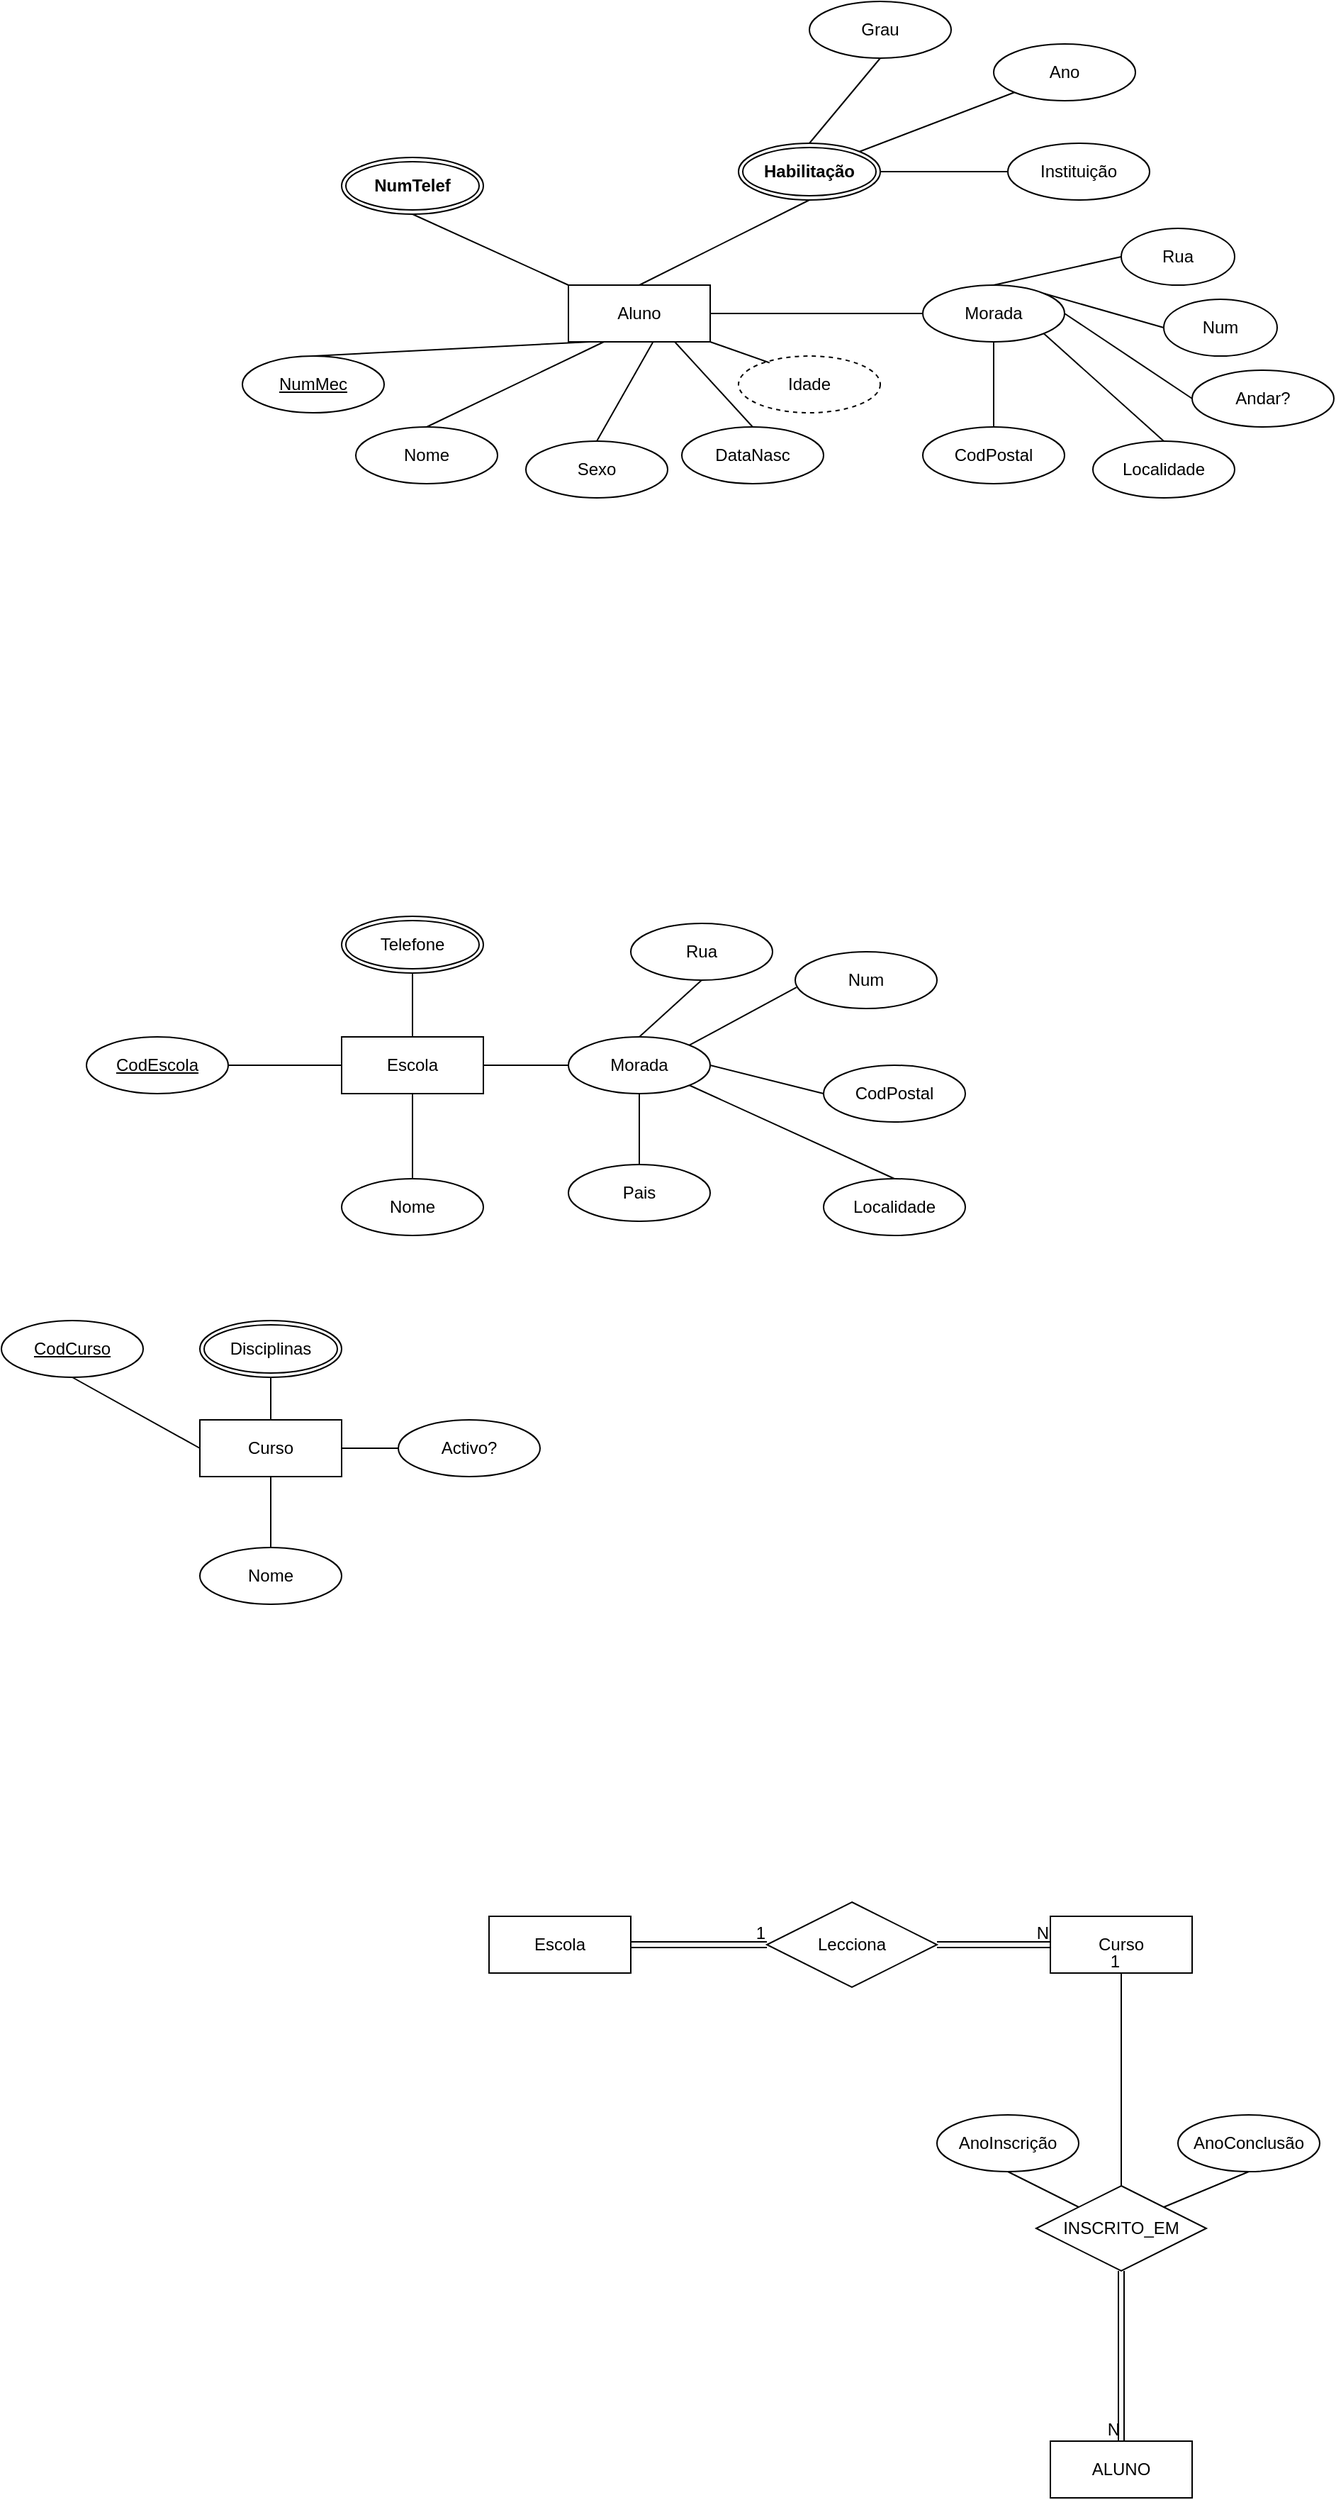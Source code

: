 <mxfile version="24.7.14">
  <diagram name="Página-1" id="2f2UPzV9zlhATGjmx9mv">
    <mxGraphModel dx="2261" dy="1897" grid="1" gridSize="10" guides="1" tooltips="1" connect="1" arrows="1" fold="1" page="1" pageScale="1" pageWidth="827" pageHeight="1169" math="0" shadow="0">
      <root>
        <mxCell id="0" />
        <mxCell id="1" parent="0" />
        <mxCell id="5HO97Udu_oxN3hNyHG41-3" value="Aluno" style="whiteSpace=wrap;html=1;align=center;" parent="1" vertex="1">
          <mxGeometry x="270" y="120" width="100" height="40" as="geometry" />
        </mxCell>
        <mxCell id="5HO97Udu_oxN3hNyHG41-4" value="&lt;u&gt;NumMec&lt;/u&gt;" style="ellipse;whiteSpace=wrap;html=1;align=center;" parent="1" vertex="1">
          <mxGeometry x="40" y="170" width="100" height="40" as="geometry" />
        </mxCell>
        <mxCell id="5HO97Udu_oxN3hNyHG41-5" value="Nome" style="ellipse;whiteSpace=wrap;html=1;align=center;" parent="1" vertex="1">
          <mxGeometry x="120" y="220" width="100" height="40" as="geometry" />
        </mxCell>
        <mxCell id="5HO97Udu_oxN3hNyHG41-6" value="Sexo" style="ellipse;whiteSpace=wrap;html=1;align=center;" parent="1" vertex="1">
          <mxGeometry x="240" y="230" width="100" height="40" as="geometry" />
        </mxCell>
        <mxCell id="5HO97Udu_oxN3hNyHG41-7" value="DataNasc" style="ellipse;whiteSpace=wrap;html=1;align=center;" parent="1" vertex="1">
          <mxGeometry x="350" y="220" width="100" height="40" as="geometry" />
        </mxCell>
        <mxCell id="5HO97Udu_oxN3hNyHG41-10" value="" style="endArrow=none;html=1;rounded=0;fontFamily=Helvetica;fontSize=12;fontColor=default;exitX=0.5;exitY=0;exitDx=0;exitDy=0;" parent="1" source="5HO97Udu_oxN3hNyHG41-4" edge="1">
          <mxGeometry relative="1" as="geometry">
            <mxPoint x="140" y="250" as="sourcePoint" />
            <mxPoint x="285" y="160" as="targetPoint" />
          </mxGeometry>
        </mxCell>
        <mxCell id="5HO97Udu_oxN3hNyHG41-13" value="" style="endArrow=none;html=1;rounded=0;fontFamily=Helvetica;fontSize=12;fontColor=default;exitX=0.5;exitY=0;exitDx=0;exitDy=0;entryX=0.25;entryY=1;entryDx=0;entryDy=0;" parent="1" source="5HO97Udu_oxN3hNyHG41-5" target="5HO97Udu_oxN3hNyHG41-3" edge="1">
          <mxGeometry relative="1" as="geometry">
            <mxPoint x="200" y="259" as="sourcePoint" />
            <mxPoint x="345" y="160" as="targetPoint" />
          </mxGeometry>
        </mxCell>
        <mxCell id="5HO97Udu_oxN3hNyHG41-14" value="" style="endArrow=none;html=1;rounded=0;fontFamily=Helvetica;fontSize=12;fontColor=default;exitX=0.5;exitY=0;exitDx=0;exitDy=0;entryX=0.596;entryY=1.007;entryDx=0;entryDy=0;entryPerimeter=0;" parent="1" source="5HO97Udu_oxN3hNyHG41-6" target="5HO97Udu_oxN3hNyHG41-3" edge="1">
          <mxGeometry relative="1" as="geometry">
            <mxPoint x="310" y="249" as="sourcePoint" />
            <mxPoint x="329" y="160" as="targetPoint" />
          </mxGeometry>
        </mxCell>
        <mxCell id="5HO97Udu_oxN3hNyHG41-15" value="" style="endArrow=none;html=1;rounded=0;fontFamily=Helvetica;fontSize=12;fontColor=default;exitX=0.5;exitY=0;exitDx=0;exitDy=0;entryX=0.75;entryY=1;entryDx=0;entryDy=0;" parent="1" source="5HO97Udu_oxN3hNyHG41-7" target="5HO97Udu_oxN3hNyHG41-3" edge="1">
          <mxGeometry relative="1" as="geometry">
            <mxPoint x="440" y="259" as="sourcePoint" />
            <mxPoint x="585" y="160" as="targetPoint" />
          </mxGeometry>
        </mxCell>
        <mxCell id="5HO97Udu_oxN3hNyHG41-18" value="" style="endArrow=none;html=1;rounded=0;fontFamily=Helvetica;fontSize=12;fontColor=default;exitX=0.5;exitY=1;exitDx=0;exitDy=0;entryX=0;entryY=0;entryDx=0;entryDy=0;" parent="1" source="5HO97Udu_oxN3hNyHG41-22" target="5HO97Udu_oxN3hNyHG41-3" edge="1">
          <mxGeometry relative="1" as="geometry">
            <mxPoint x="140" y="70" as="sourcePoint" />
            <mxPoint x="305" y="100" as="targetPoint" />
            <Array as="points" />
          </mxGeometry>
        </mxCell>
        <mxCell id="5HO97Udu_oxN3hNyHG41-19" value="" style="endArrow=none;html=1;rounded=0;fontFamily=Helvetica;fontSize=12;fontColor=default;exitX=0.5;exitY=0;exitDx=0;exitDy=0;entryX=0.5;entryY=1;entryDx=0;entryDy=0;" parent="1" source="5HO97Udu_oxN3hNyHG41-3" target="5HO97Udu_oxN3hNyHG41-24" edge="1">
          <mxGeometry relative="1" as="geometry">
            <mxPoint x="319" y="100" as="sourcePoint" />
            <mxPoint x="464" y="50" as="targetPoint" />
          </mxGeometry>
        </mxCell>
        <mxCell id="5HO97Udu_oxN3hNyHG41-22" value="&lt;b&gt;NumTelef&lt;/b&gt;" style="ellipse;shape=doubleEllipse;margin=3;whiteSpace=wrap;html=1;align=center;strokeColor=default;verticalAlign=middle;fontFamily=Helvetica;fontSize=12;fontColor=default;fillColor=default;" parent="1" vertex="1">
          <mxGeometry x="110" y="30" width="100" height="40" as="geometry" />
        </mxCell>
        <mxCell id="5HO97Udu_oxN3hNyHG41-24" value="&lt;b&gt;Habilitação&lt;/b&gt;" style="ellipse;shape=doubleEllipse;margin=3;whiteSpace=wrap;html=1;align=center;strokeColor=default;verticalAlign=middle;fontFamily=Helvetica;fontSize=12;fontColor=default;fillColor=default;" parent="1" vertex="1">
          <mxGeometry x="390" y="20" width="100" height="40" as="geometry" />
        </mxCell>
        <mxCell id="5HO97Udu_oxN3hNyHG41-25" value="Grau" style="ellipse;whiteSpace=wrap;html=1;align=center;strokeColor=default;verticalAlign=middle;fontFamily=Helvetica;fontSize=12;fontColor=default;fillColor=default;" parent="1" vertex="1">
          <mxGeometry x="440" y="-80" width="100" height="40" as="geometry" />
        </mxCell>
        <mxCell id="5HO97Udu_oxN3hNyHG41-26" value="" style="endArrow=none;html=1;rounded=0;fontFamily=Helvetica;fontSize=12;fontColor=default;exitX=0.5;exitY=0;exitDx=0;exitDy=0;entryX=0.5;entryY=1;entryDx=0;entryDy=0;" parent="1" source="5HO97Udu_oxN3hNyHG41-24" target="5HO97Udu_oxN3hNyHG41-25" edge="1">
          <mxGeometry relative="1" as="geometry">
            <mxPoint x="470" y="10" as="sourcePoint" />
            <mxPoint x="590" y="-50" as="targetPoint" />
          </mxGeometry>
        </mxCell>
        <mxCell id="5HO97Udu_oxN3hNyHG41-27" value="Ano" style="ellipse;whiteSpace=wrap;html=1;align=center;strokeColor=default;verticalAlign=middle;fontFamily=Helvetica;fontSize=12;fontColor=default;fillColor=default;" parent="1" vertex="1">
          <mxGeometry x="570" y="-50" width="100" height="40" as="geometry" />
        </mxCell>
        <mxCell id="5HO97Udu_oxN3hNyHG41-28" value="Instituição" style="ellipse;whiteSpace=wrap;html=1;align=center;strokeColor=default;verticalAlign=middle;fontFamily=Helvetica;fontSize=12;fontColor=default;fillColor=default;" parent="1" vertex="1">
          <mxGeometry x="580" y="20" width="100" height="40" as="geometry" />
        </mxCell>
        <mxCell id="5HO97Udu_oxN3hNyHG41-29" value="" style="endArrow=none;html=1;rounded=0;fontFamily=Helvetica;fontSize=12;fontColor=default;exitX=1;exitY=0;exitDx=0;exitDy=0;entryX=0;entryY=1;entryDx=0;entryDy=0;" parent="1" source="5HO97Udu_oxN3hNyHG41-24" target="5HO97Udu_oxN3hNyHG41-27" edge="1">
          <mxGeometry relative="1" as="geometry">
            <mxPoint x="460" y="80" as="sourcePoint" />
            <mxPoint x="580" y="20" as="targetPoint" />
          </mxGeometry>
        </mxCell>
        <mxCell id="5HO97Udu_oxN3hNyHG41-30" value="Rua" style="ellipse;whiteSpace=wrap;html=1;align=center;strokeColor=default;verticalAlign=middle;fontFamily=Helvetica;fontSize=12;fontColor=default;fillColor=default;" parent="1" vertex="1">
          <mxGeometry x="660" y="80" width="80" height="40" as="geometry" />
        </mxCell>
        <mxCell id="5HO97Udu_oxN3hNyHG41-31" value="Num" style="ellipse;whiteSpace=wrap;html=1;align=center;strokeColor=default;verticalAlign=middle;fontFamily=Helvetica;fontSize=12;fontColor=default;fillColor=default;" parent="1" vertex="1">
          <mxGeometry x="690" y="130" width="80" height="40" as="geometry" />
        </mxCell>
        <mxCell id="5HO97Udu_oxN3hNyHG41-32" value="Andar?" style="ellipse;whiteSpace=wrap;html=1;align=center;strokeColor=default;verticalAlign=middle;fontFamily=Helvetica;fontSize=12;fontColor=default;fillColor=default;" parent="1" vertex="1">
          <mxGeometry x="710" y="180" width="100" height="40" as="geometry" />
        </mxCell>
        <mxCell id="5HO97Udu_oxN3hNyHG41-33" value="Morada" style="ellipse;whiteSpace=wrap;html=1;align=center;strokeColor=default;verticalAlign=middle;fontFamily=Helvetica;fontSize=12;fontColor=default;fillColor=default;" parent="1" vertex="1">
          <mxGeometry x="520" y="120" width="100" height="40" as="geometry" />
        </mxCell>
        <mxCell id="5HO97Udu_oxN3hNyHG41-34" value="Idade" style="ellipse;whiteSpace=wrap;html=1;align=center;dashed=1;strokeColor=default;verticalAlign=middle;fontFamily=Helvetica;fontSize=12;fontColor=default;fillColor=default;" parent="1" vertex="1">
          <mxGeometry x="390" y="170" width="100" height="40" as="geometry" />
        </mxCell>
        <mxCell id="5HO97Udu_oxN3hNyHG41-35" value="CodPostal" style="ellipse;whiteSpace=wrap;html=1;align=center;strokeColor=default;verticalAlign=middle;fontFamily=Helvetica;fontSize=12;fontColor=default;fillColor=default;" parent="1" vertex="1">
          <mxGeometry x="520" y="220" width="100" height="40" as="geometry" />
        </mxCell>
        <mxCell id="5HO97Udu_oxN3hNyHG41-36" value="" style="endArrow=none;html=1;rounded=0;fontFamily=Helvetica;fontSize=12;fontColor=default;exitX=1;exitY=0.5;exitDx=0;exitDy=0;entryX=0;entryY=0.5;entryDx=0;entryDy=0;" parent="1" source="5HO97Udu_oxN3hNyHG41-24" target="5HO97Udu_oxN3hNyHG41-28" edge="1">
          <mxGeometry relative="1" as="geometry">
            <mxPoint x="450" y="90" as="sourcePoint" />
            <mxPoint x="570" y="30" as="targetPoint" />
          </mxGeometry>
        </mxCell>
        <mxCell id="5HO97Udu_oxN3hNyHG41-37" value="" style="endArrow=none;html=1;rounded=0;fontFamily=Helvetica;fontSize=12;fontColor=default;exitX=1;exitY=0.5;exitDx=0;exitDy=0;entryX=0;entryY=0.5;entryDx=0;entryDy=0;" parent="1" source="5HO97Udu_oxN3hNyHG41-3" target="5HO97Udu_oxN3hNyHG41-33" edge="1">
          <mxGeometry relative="1" as="geometry">
            <mxPoint x="380" y="160" as="sourcePoint" />
            <mxPoint x="500" y="100" as="targetPoint" />
          </mxGeometry>
        </mxCell>
        <mxCell id="5HO97Udu_oxN3hNyHG41-38" value="Localidade" style="ellipse;whiteSpace=wrap;html=1;align=center;strokeColor=default;verticalAlign=middle;fontFamily=Helvetica;fontSize=12;fontColor=default;fillColor=default;" parent="1" vertex="1">
          <mxGeometry x="640" y="230" width="100" height="40" as="geometry" />
        </mxCell>
        <mxCell id="5HO97Udu_oxN3hNyHG41-39" value="" style="endArrow=none;html=1;rounded=0;fontFamily=Helvetica;fontSize=12;fontColor=default;exitX=1;exitY=1;exitDx=0;exitDy=0;entryX=0.219;entryY=0.118;entryDx=0;entryDy=0;entryPerimeter=0;" parent="1" source="5HO97Udu_oxN3hNyHG41-3" target="5HO97Udu_oxN3hNyHG41-34" edge="1">
          <mxGeometry relative="1" as="geometry">
            <mxPoint x="370" y="170" as="sourcePoint" />
            <mxPoint x="490" y="110" as="targetPoint" />
          </mxGeometry>
        </mxCell>
        <mxCell id="5HO97Udu_oxN3hNyHG41-40" value="" style="endArrow=none;html=1;rounded=0;fontFamily=Helvetica;fontSize=12;fontColor=default;exitX=0.5;exitY=0;exitDx=0;exitDy=0;entryX=0.5;entryY=1;entryDx=0;entryDy=0;" parent="1" source="5HO97Udu_oxN3hNyHG41-35" target="5HO97Udu_oxN3hNyHG41-33" edge="1">
          <mxGeometry relative="1" as="geometry">
            <mxPoint x="470" y="230" as="sourcePoint" />
            <mxPoint x="590" y="170" as="targetPoint" />
          </mxGeometry>
        </mxCell>
        <mxCell id="5HO97Udu_oxN3hNyHG41-41" value="" style="endArrow=none;html=1;rounded=0;fontFamily=Helvetica;fontSize=12;fontColor=default;exitX=0.5;exitY=0;exitDx=0;exitDy=0;entryX=1;entryY=1;entryDx=0;entryDy=0;" parent="1" source="5HO97Udu_oxN3hNyHG41-38" target="5HO97Udu_oxN3hNyHG41-33" edge="1">
          <mxGeometry relative="1" as="geometry">
            <mxPoint x="540" y="200" as="sourcePoint" />
            <mxPoint x="660" y="140" as="targetPoint" />
          </mxGeometry>
        </mxCell>
        <mxCell id="5HO97Udu_oxN3hNyHG41-42" value="" style="endArrow=none;html=1;rounded=0;fontFamily=Helvetica;fontSize=12;fontColor=default;exitX=1;exitY=0.5;exitDx=0;exitDy=0;entryX=0;entryY=0.5;entryDx=0;entryDy=0;" parent="1" source="5HO97Udu_oxN3hNyHG41-33" target="5HO97Udu_oxN3hNyHG41-32" edge="1">
          <mxGeometry relative="1" as="geometry">
            <mxPoint x="560" y="200" as="sourcePoint" />
            <mxPoint x="680" y="140" as="targetPoint" />
          </mxGeometry>
        </mxCell>
        <mxCell id="5HO97Udu_oxN3hNyHG41-43" value="" style="endArrow=none;html=1;rounded=0;fontFamily=Helvetica;fontSize=12;fontColor=default;exitX=0.5;exitY=0;exitDx=0;exitDy=0;entryX=0;entryY=0.5;entryDx=0;entryDy=0;" parent="1" source="5HO97Udu_oxN3hNyHG41-33" target="5HO97Udu_oxN3hNyHG41-30" edge="1">
          <mxGeometry relative="1" as="geometry">
            <mxPoint x="540" y="130" as="sourcePoint" />
            <mxPoint x="660" y="70" as="targetPoint" />
          </mxGeometry>
        </mxCell>
        <mxCell id="5HO97Udu_oxN3hNyHG41-44" value="" style="endArrow=none;html=1;rounded=0;fontFamily=Helvetica;fontSize=12;fontColor=default;exitX=1;exitY=0;exitDx=0;exitDy=0;entryX=0;entryY=0.5;entryDx=0;entryDy=0;" parent="1" source="5HO97Udu_oxN3hNyHG41-33" target="5HO97Udu_oxN3hNyHG41-31" edge="1">
          <mxGeometry relative="1" as="geometry">
            <mxPoint x="420" y="220" as="sourcePoint" />
            <mxPoint x="540" y="160" as="targetPoint" />
          </mxGeometry>
        </mxCell>
        <mxCell id="5HO97Udu_oxN3hNyHG41-45" value="Escola" style="whiteSpace=wrap;html=1;align=center;strokeColor=default;verticalAlign=middle;fontFamily=Helvetica;fontSize=12;fontColor=default;fillColor=default;" parent="1" vertex="1">
          <mxGeometry x="110" y="650" width="100" height="40" as="geometry" />
        </mxCell>
        <mxCell id="5HO97Udu_oxN3hNyHG41-46" value="&lt;u style=&quot;&quot;&gt;CodEscola&lt;/u&gt;" style="ellipse;whiteSpace=wrap;html=1;align=center;strokeColor=default;verticalAlign=middle;fontFamily=Helvetica;fontSize=12;fontColor=default;fillColor=default;" parent="1" vertex="1">
          <mxGeometry x="-70" y="650" width="100" height="40" as="geometry" />
        </mxCell>
        <mxCell id="5HO97Udu_oxN3hNyHG41-47" value="Nome" style="ellipse;whiteSpace=wrap;html=1;align=center;strokeColor=default;verticalAlign=middle;fontFamily=Helvetica;fontSize=12;fontColor=default;fillColor=default;" parent="1" vertex="1">
          <mxGeometry x="110" y="750" width="100" height="40" as="geometry" />
        </mxCell>
        <mxCell id="5HO97Udu_oxN3hNyHG41-48" value="Morada" style="ellipse;whiteSpace=wrap;html=1;align=center;strokeColor=default;verticalAlign=middle;fontFamily=Helvetica;fontSize=12;fontColor=default;fillColor=default;" parent="1" vertex="1">
          <mxGeometry x="270" y="650" width="100" height="40" as="geometry" />
        </mxCell>
        <mxCell id="5HO97Udu_oxN3hNyHG41-50" value="Telefone" style="ellipse;shape=doubleEllipse;margin=3;whiteSpace=wrap;html=1;align=center;strokeColor=default;verticalAlign=middle;fontFamily=Helvetica;fontSize=12;fontColor=default;fillColor=default;" parent="1" vertex="1">
          <mxGeometry x="110" y="565" width="100" height="40" as="geometry" />
        </mxCell>
        <mxCell id="5HO97Udu_oxN3hNyHG41-51" value="Num" style="ellipse;whiteSpace=wrap;html=1;align=center;strokeColor=default;verticalAlign=middle;fontFamily=Helvetica;fontSize=12;fontColor=default;fillColor=default;" parent="1" vertex="1">
          <mxGeometry x="430" y="590" width="100" height="40" as="geometry" />
        </mxCell>
        <mxCell id="5HO97Udu_oxN3hNyHG41-52" value="CodPostal" style="ellipse;whiteSpace=wrap;html=1;align=center;strokeColor=default;verticalAlign=middle;fontFamily=Helvetica;fontSize=12;fontColor=default;fillColor=default;" parent="1" vertex="1">
          <mxGeometry x="450" y="670" width="100" height="40" as="geometry" />
        </mxCell>
        <mxCell id="5HO97Udu_oxN3hNyHG41-53" value="Localidade" style="ellipse;whiteSpace=wrap;html=1;align=center;strokeColor=default;verticalAlign=middle;fontFamily=Helvetica;fontSize=12;fontColor=default;fillColor=default;" parent="1" vertex="1">
          <mxGeometry x="450" y="750" width="100" height="40" as="geometry" />
        </mxCell>
        <mxCell id="5HO97Udu_oxN3hNyHG41-54" value="Rua" style="ellipse;whiteSpace=wrap;html=1;align=center;strokeColor=default;verticalAlign=middle;fontFamily=Helvetica;fontSize=12;fontColor=default;fillColor=default;" parent="1" vertex="1">
          <mxGeometry x="314" y="570" width="100" height="40" as="geometry" />
        </mxCell>
        <mxCell id="5HO97Udu_oxN3hNyHG41-55" value="Pais" style="ellipse;whiteSpace=wrap;html=1;align=center;strokeColor=default;verticalAlign=middle;fontFamily=Helvetica;fontSize=12;fontColor=default;fillColor=default;" parent="1" vertex="1">
          <mxGeometry x="270" y="740" width="100" height="40" as="geometry" />
        </mxCell>
        <mxCell id="5HO97Udu_oxN3hNyHG41-56" value="" style="endArrow=none;html=1;rounded=0;fontFamily=Helvetica;fontSize=12;fontColor=default;exitX=0.5;exitY=1;exitDx=0;exitDy=0;entryX=0.5;entryY=0;entryDx=0;entryDy=0;" parent="1" source="5HO97Udu_oxN3hNyHG41-48" target="5HO97Udu_oxN3hNyHG41-55" edge="1">
          <mxGeometry relative="1" as="geometry">
            <mxPoint x="230" y="700" as="sourcePoint" />
            <mxPoint x="390" y="700" as="targetPoint" />
          </mxGeometry>
        </mxCell>
        <mxCell id="5HO97Udu_oxN3hNyHG41-57" value="" style="endArrow=none;html=1;rounded=0;fontFamily=Helvetica;fontSize=12;fontColor=default;exitX=1;exitY=1;exitDx=0;exitDy=0;entryX=0.5;entryY=0;entryDx=0;entryDy=0;" parent="1" source="5HO97Udu_oxN3hNyHG41-48" target="5HO97Udu_oxN3hNyHG41-53" edge="1">
          <mxGeometry relative="1" as="geometry">
            <mxPoint x="370" y="690" as="sourcePoint" />
            <mxPoint x="370" y="740" as="targetPoint" />
          </mxGeometry>
        </mxCell>
        <mxCell id="5HO97Udu_oxN3hNyHG41-58" value="Curso" style="whiteSpace=wrap;html=1;align=center;strokeColor=default;verticalAlign=middle;fontFamily=Helvetica;fontSize=12;fontColor=default;fillColor=default;" parent="1" vertex="1">
          <mxGeometry x="10" y="920" width="100" height="40" as="geometry" />
        </mxCell>
        <mxCell id="5HO97Udu_oxN3hNyHG41-59" value="CodCurso" style="ellipse;whiteSpace=wrap;html=1;align=center;fontStyle=4;strokeColor=default;verticalAlign=middle;fontFamily=Helvetica;fontSize=12;fontColor=default;fillColor=default;" parent="1" vertex="1">
          <mxGeometry x="-130" y="850" width="100" height="40" as="geometry" />
        </mxCell>
        <mxCell id="5HO97Udu_oxN3hNyHG41-60" value="Nome" style="ellipse;whiteSpace=wrap;html=1;align=center;strokeColor=default;verticalAlign=middle;fontFamily=Helvetica;fontSize=12;fontColor=default;fillColor=default;" parent="1" vertex="1">
          <mxGeometry x="10" y="1010" width="100" height="40" as="geometry" />
        </mxCell>
        <mxCell id="5HO97Udu_oxN3hNyHG41-62" value="Disciplinas" style="ellipse;shape=doubleEllipse;margin=3;whiteSpace=wrap;html=1;align=center;strokeColor=default;verticalAlign=middle;fontFamily=Helvetica;fontSize=12;fontColor=default;fillColor=default;" parent="1" vertex="1">
          <mxGeometry x="10" y="850" width="100" height="40" as="geometry" />
        </mxCell>
        <mxCell id="5HO97Udu_oxN3hNyHG41-63" value="" style="endArrow=none;html=1;rounded=0;fontFamily=Helvetica;fontSize=12;fontColor=default;exitX=1;exitY=0.5;exitDx=0;exitDy=0;entryX=0;entryY=0.5;entryDx=0;entryDy=0;" parent="1" source="5HO97Udu_oxN3hNyHG41-48" target="5HO97Udu_oxN3hNyHG41-52" edge="1">
          <mxGeometry relative="1" as="geometry">
            <mxPoint x="340" y="710" as="sourcePoint" />
            <mxPoint x="340" y="760" as="targetPoint" />
          </mxGeometry>
        </mxCell>
        <mxCell id="5HO97Udu_oxN3hNyHG41-64" value="" style="endArrow=none;html=1;rounded=0;fontFamily=Helvetica;fontSize=12;fontColor=default;exitX=1;exitY=0;exitDx=0;exitDy=0;entryX=0.009;entryY=0.627;entryDx=0;entryDy=0;entryPerimeter=0;" parent="1" source="5HO97Udu_oxN3hNyHG41-48" target="5HO97Udu_oxN3hNyHG41-51" edge="1">
          <mxGeometry relative="1" as="geometry">
            <mxPoint x="350" y="720" as="sourcePoint" />
            <mxPoint x="350" y="770" as="targetPoint" />
          </mxGeometry>
        </mxCell>
        <mxCell id="5HO97Udu_oxN3hNyHG41-65" value="" style="endArrow=none;html=1;rounded=0;fontFamily=Helvetica;fontSize=12;fontColor=default;exitX=0.5;exitY=0;exitDx=0;exitDy=0;entryX=0.5;entryY=1;entryDx=0;entryDy=0;" parent="1" source="5HO97Udu_oxN3hNyHG41-48" target="5HO97Udu_oxN3hNyHG41-54" edge="1">
          <mxGeometry relative="1" as="geometry">
            <mxPoint x="360" y="730" as="sourcePoint" />
            <mxPoint x="360" y="780" as="targetPoint" />
          </mxGeometry>
        </mxCell>
        <mxCell id="5HO97Udu_oxN3hNyHG41-66" value="" style="endArrow=none;html=1;rounded=0;fontFamily=Helvetica;fontSize=12;fontColor=default;exitX=1;exitY=0.5;exitDx=0;exitDy=0;entryX=0;entryY=0.5;entryDx=0;entryDy=0;" parent="1" source="5HO97Udu_oxN3hNyHG41-45" target="5HO97Udu_oxN3hNyHG41-48" edge="1">
          <mxGeometry relative="1" as="geometry">
            <mxPoint x="370" y="740" as="sourcePoint" />
            <mxPoint x="370" y="790" as="targetPoint" />
          </mxGeometry>
        </mxCell>
        <mxCell id="5HO97Udu_oxN3hNyHG41-67" value="" style="endArrow=none;html=1;rounded=0;fontFamily=Helvetica;fontSize=12;fontColor=default;exitX=0.5;exitY=0;exitDx=0;exitDy=0;entryX=0.5;entryY=1;entryDx=0;entryDy=0;" parent="1" source="5HO97Udu_oxN3hNyHG41-45" target="5HO97Udu_oxN3hNyHG41-50" edge="1">
          <mxGeometry relative="1" as="geometry">
            <mxPoint x="380" y="750" as="sourcePoint" />
            <mxPoint x="380" y="800" as="targetPoint" />
          </mxGeometry>
        </mxCell>
        <mxCell id="5HO97Udu_oxN3hNyHG41-68" value="" style="endArrow=none;html=1;rounded=0;fontFamily=Helvetica;fontSize=12;fontColor=default;exitX=1;exitY=0.5;exitDx=0;exitDy=0;entryX=0;entryY=0.5;entryDx=0;entryDy=0;" parent="1" source="5HO97Udu_oxN3hNyHG41-46" target="5HO97Udu_oxN3hNyHG41-45" edge="1">
          <mxGeometry relative="1" as="geometry">
            <mxPoint x="390" y="760" as="sourcePoint" />
            <mxPoint x="390" y="810" as="targetPoint" />
          </mxGeometry>
        </mxCell>
        <mxCell id="5HO97Udu_oxN3hNyHG41-69" value="" style="endArrow=none;html=1;rounded=0;fontFamily=Helvetica;fontSize=12;fontColor=default;exitX=0.5;exitY=1;exitDx=0;exitDy=0;entryX=0.5;entryY=0;entryDx=0;entryDy=0;" parent="1" source="5HO97Udu_oxN3hNyHG41-45" target="5HO97Udu_oxN3hNyHG41-47" edge="1">
          <mxGeometry relative="1" as="geometry">
            <mxPoint x="400" y="770" as="sourcePoint" />
            <mxPoint x="400" y="820" as="targetPoint" />
          </mxGeometry>
        </mxCell>
        <mxCell id="5HO97Udu_oxN3hNyHG41-70" value="Activo?" style="ellipse;whiteSpace=wrap;html=1;align=center;strokeColor=default;verticalAlign=middle;fontFamily=Helvetica;fontSize=12;fontColor=default;fillColor=default;" parent="1" vertex="1">
          <mxGeometry x="150" y="920" width="100" height="40" as="geometry" />
        </mxCell>
        <mxCell id="5HO97Udu_oxN3hNyHG41-71" value="" style="endArrow=none;html=1;rounded=0;fontFamily=Helvetica;fontSize=12;fontColor=default;exitX=0.5;exitY=1;exitDx=0;exitDy=0;entryX=0;entryY=0.5;entryDx=0;entryDy=0;" parent="1" source="5HO97Udu_oxN3hNyHG41-59" target="5HO97Udu_oxN3hNyHG41-58" edge="1">
          <mxGeometry relative="1" as="geometry">
            <mxPoint x="410" y="780" as="sourcePoint" />
            <mxPoint x="410" y="830" as="targetPoint" />
          </mxGeometry>
        </mxCell>
        <mxCell id="5HO97Udu_oxN3hNyHG41-72" value="" style="endArrow=none;html=1;rounded=0;fontFamily=Helvetica;fontSize=12;fontColor=default;exitX=0.5;exitY=1;exitDx=0;exitDy=0;entryX=0.5;entryY=0;entryDx=0;entryDy=0;" parent="1" source="5HO97Udu_oxN3hNyHG41-62" target="5HO97Udu_oxN3hNyHG41-58" edge="1">
          <mxGeometry relative="1" as="geometry">
            <mxPoint x="420" y="790" as="sourcePoint" />
            <mxPoint x="420" y="840" as="targetPoint" />
          </mxGeometry>
        </mxCell>
        <mxCell id="5HO97Udu_oxN3hNyHG41-73" value="" style="endArrow=none;html=1;rounded=0;fontFamily=Helvetica;fontSize=12;fontColor=default;exitX=0;exitY=0.5;exitDx=0;exitDy=0;entryX=1;entryY=0.5;entryDx=0;entryDy=0;" parent="1" source="5HO97Udu_oxN3hNyHG41-70" target="5HO97Udu_oxN3hNyHG41-58" edge="1">
          <mxGeometry relative="1" as="geometry">
            <mxPoint x="220" y="855" as="sourcePoint" />
            <mxPoint x="220" y="905" as="targetPoint" />
          </mxGeometry>
        </mxCell>
        <mxCell id="5HO97Udu_oxN3hNyHG41-74" value="" style="endArrow=none;html=1;rounded=0;fontFamily=Helvetica;fontSize=12;fontColor=default;exitX=0.5;exitY=1;exitDx=0;exitDy=0;entryX=0.5;entryY=0;entryDx=0;entryDy=0;" parent="1" source="5HO97Udu_oxN3hNyHG41-58" target="5HO97Udu_oxN3hNyHG41-60" edge="1">
          <mxGeometry relative="1" as="geometry">
            <mxPoint x="20" y="980" as="sourcePoint" />
            <mxPoint x="20" y="1030" as="targetPoint" />
          </mxGeometry>
        </mxCell>
        <mxCell id="cBS2B68GG_pnPv8Mbkzn-1" value="Lecciona" style="shape=rhombus;perimeter=rhombusPerimeter;whiteSpace=wrap;html=1;align=center;" vertex="1" parent="1">
          <mxGeometry x="410" y="1260" width="120" height="60" as="geometry" />
        </mxCell>
        <mxCell id="cBS2B68GG_pnPv8Mbkzn-2" value="Escola" style="whiteSpace=wrap;html=1;align=center;" vertex="1" parent="1">
          <mxGeometry x="214" y="1270" width="100" height="40" as="geometry" />
        </mxCell>
        <mxCell id="cBS2B68GG_pnPv8Mbkzn-3" value="Curso" style="whiteSpace=wrap;html=1;align=center;" vertex="1" parent="1">
          <mxGeometry x="610" y="1270" width="100" height="40" as="geometry" />
        </mxCell>
        <mxCell id="cBS2B68GG_pnPv8Mbkzn-6" value="INSCRITO_EM" style="shape=rhombus;perimeter=rhombusPerimeter;whiteSpace=wrap;html=1;align=center;" vertex="1" parent="1">
          <mxGeometry x="600" y="1460" width="120" height="60" as="geometry" />
        </mxCell>
        <mxCell id="cBS2B68GG_pnPv8Mbkzn-7" value="ALUNO" style="whiteSpace=wrap;html=1;align=center;" vertex="1" parent="1">
          <mxGeometry x="610" y="1640" width="100" height="40" as="geometry" />
        </mxCell>
        <mxCell id="cBS2B68GG_pnPv8Mbkzn-15" value="AnoInscrição" style="ellipse;whiteSpace=wrap;html=1;align=center;" vertex="1" parent="1">
          <mxGeometry x="530" y="1410" width="100" height="40" as="geometry" />
        </mxCell>
        <mxCell id="cBS2B68GG_pnPv8Mbkzn-17" value="AnoConclusão" style="ellipse;whiteSpace=wrap;html=1;align=center;" vertex="1" parent="1">
          <mxGeometry x="700" y="1410" width="100" height="40" as="geometry" />
        </mxCell>
        <mxCell id="cBS2B68GG_pnPv8Mbkzn-18" value="" style="endArrow=none;html=1;rounded=0;exitX=0.5;exitY=1;exitDx=0;exitDy=0;entryX=0;entryY=0;entryDx=0;entryDy=0;" edge="1" parent="1" source="cBS2B68GG_pnPv8Mbkzn-15" target="cBS2B68GG_pnPv8Mbkzn-6">
          <mxGeometry relative="1" as="geometry">
            <mxPoint x="380" y="1570" as="sourcePoint" />
            <mxPoint x="540" y="1570" as="targetPoint" />
          </mxGeometry>
        </mxCell>
        <mxCell id="cBS2B68GG_pnPv8Mbkzn-19" value="" style="endArrow=none;html=1;rounded=0;exitX=0.5;exitY=1;exitDx=0;exitDy=0;entryX=1;entryY=0;entryDx=0;entryDy=0;" edge="1" parent="1" source="cBS2B68GG_pnPv8Mbkzn-17" target="cBS2B68GG_pnPv8Mbkzn-6">
          <mxGeometry relative="1" as="geometry">
            <mxPoint x="424" y="1460" as="sourcePoint" />
            <mxPoint x="447" y="1495" as="targetPoint" />
          </mxGeometry>
        </mxCell>
        <mxCell id="cBS2B68GG_pnPv8Mbkzn-23" value="" style="shape=link;html=1;rounded=0;exitX=1;exitY=0.5;exitDx=0;exitDy=0;" edge="1" parent="1" source="cBS2B68GG_pnPv8Mbkzn-2">
          <mxGeometry relative="1" as="geometry">
            <mxPoint x="540" y="1300" as="sourcePoint" />
            <mxPoint x="410" y="1290" as="targetPoint" />
          </mxGeometry>
        </mxCell>
        <mxCell id="cBS2B68GG_pnPv8Mbkzn-24" value="1" style="resizable=0;html=1;whiteSpace=wrap;align=right;verticalAlign=bottom;" connectable="0" vertex="1" parent="cBS2B68GG_pnPv8Mbkzn-23">
          <mxGeometry x="1" relative="1" as="geometry" />
        </mxCell>
        <mxCell id="cBS2B68GG_pnPv8Mbkzn-31" value="" style="shape=link;html=1;rounded=0;exitX=1;exitY=0.5;exitDx=0;exitDy=0;entryX=0;entryY=0.5;entryDx=0;entryDy=0;" edge="1" parent="1" source="cBS2B68GG_pnPv8Mbkzn-1" target="cBS2B68GG_pnPv8Mbkzn-3">
          <mxGeometry relative="1" as="geometry">
            <mxPoint x="550" y="1350" as="sourcePoint" />
            <mxPoint x="710" y="1350" as="targetPoint" />
          </mxGeometry>
        </mxCell>
        <mxCell id="cBS2B68GG_pnPv8Mbkzn-32" value="N" style="resizable=0;html=1;whiteSpace=wrap;align=right;verticalAlign=bottom;" connectable="0" vertex="1" parent="cBS2B68GG_pnPv8Mbkzn-31">
          <mxGeometry x="1" relative="1" as="geometry" />
        </mxCell>
        <mxCell id="cBS2B68GG_pnPv8Mbkzn-33" value="" style="endArrow=none;html=1;rounded=0;entryX=0.5;entryY=1;entryDx=0;entryDy=0;exitX=0.5;exitY=0;exitDx=0;exitDy=0;" edge="1" parent="1" source="cBS2B68GG_pnPv8Mbkzn-6" target="cBS2B68GG_pnPv8Mbkzn-3">
          <mxGeometry relative="1" as="geometry">
            <mxPoint x="560" y="1460" as="sourcePoint" />
            <mxPoint x="720" y="1460" as="targetPoint" />
          </mxGeometry>
        </mxCell>
        <mxCell id="cBS2B68GG_pnPv8Mbkzn-34" value="1" style="resizable=0;html=1;whiteSpace=wrap;align=right;verticalAlign=bottom;" connectable="0" vertex="1" parent="cBS2B68GG_pnPv8Mbkzn-33">
          <mxGeometry x="1" relative="1" as="geometry" />
        </mxCell>
        <mxCell id="cBS2B68GG_pnPv8Mbkzn-35" value="" style="shape=link;html=1;rounded=0;exitX=0.5;exitY=1;exitDx=0;exitDy=0;entryX=0.5;entryY=0;entryDx=0;entryDy=0;" edge="1" parent="1" source="cBS2B68GG_pnPv8Mbkzn-6" target="cBS2B68GG_pnPv8Mbkzn-7">
          <mxGeometry relative="1" as="geometry">
            <mxPoint x="560" y="1460" as="sourcePoint" />
            <mxPoint x="700" y="1650" as="targetPoint" />
          </mxGeometry>
        </mxCell>
        <mxCell id="cBS2B68GG_pnPv8Mbkzn-36" value="N" style="resizable=0;html=1;whiteSpace=wrap;align=right;verticalAlign=bottom;" connectable="0" vertex="1" parent="cBS2B68GG_pnPv8Mbkzn-35">
          <mxGeometry x="1" relative="1" as="geometry" />
        </mxCell>
      </root>
    </mxGraphModel>
  </diagram>
</mxfile>
